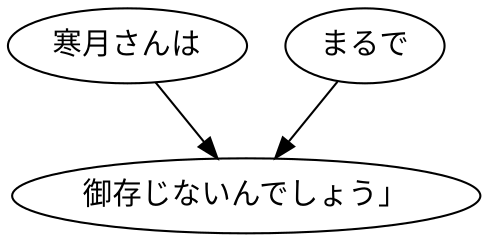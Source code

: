 digraph graph6997 {
	node0 [label="寒月さんは"];
	node1 [label="まるで"];
	node2 [label="御存じないんでしょう」"];
	node0 -> node2;
	node1 -> node2;
}
